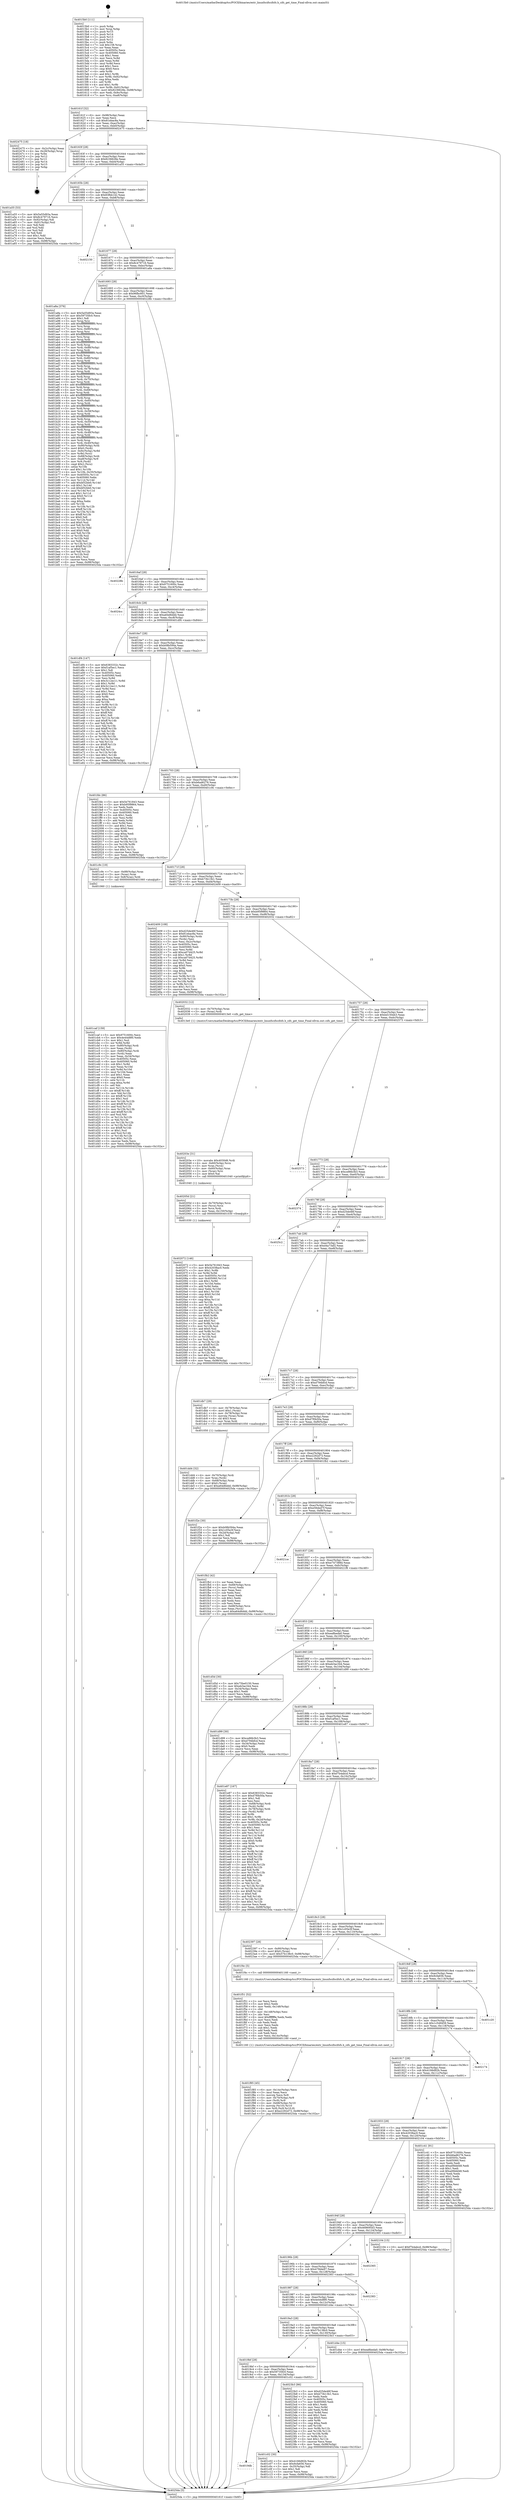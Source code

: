digraph "0x4015b0" {
  label = "0x4015b0 (/mnt/c/Users/mathe/Desktop/tcc/POCII/binaries/extr_linuxfscifscifsfs.h_cifs_get_time_Final-ollvm.out::main(0))"
  labelloc = "t"
  node[shape=record]

  Entry [label="",width=0.3,height=0.3,shape=circle,fillcolor=black,style=filled]
  "0x40161f" [label="{
     0x40161f [32]\l
     | [instrs]\l
     &nbsp;&nbsp;0x40161f \<+6\>: mov -0x98(%rbp),%eax\l
     &nbsp;&nbsp;0x401625 \<+2\>: mov %eax,%ecx\l
     &nbsp;&nbsp;0x401627 \<+6\>: sub $0x81ebac8a,%ecx\l
     &nbsp;&nbsp;0x40162d \<+6\>: mov %eax,-0xac(%rbp)\l
     &nbsp;&nbsp;0x401633 \<+6\>: mov %ecx,-0xb0(%rbp)\l
     &nbsp;&nbsp;0x401639 \<+6\>: je 0000000000402475 \<main+0xec5\>\l
  }"]
  "0x402475" [label="{
     0x402475 [18]\l
     | [instrs]\l
     &nbsp;&nbsp;0x402475 \<+3\>: mov -0x2c(%rbp),%eax\l
     &nbsp;&nbsp;0x402478 \<+4\>: lea -0x28(%rbp),%rsp\l
     &nbsp;&nbsp;0x40247c \<+1\>: pop %rbx\l
     &nbsp;&nbsp;0x40247d \<+2\>: pop %r12\l
     &nbsp;&nbsp;0x40247f \<+2\>: pop %r13\l
     &nbsp;&nbsp;0x402481 \<+2\>: pop %r14\l
     &nbsp;&nbsp;0x402483 \<+2\>: pop %r15\l
     &nbsp;&nbsp;0x402485 \<+1\>: pop %rbp\l
     &nbsp;&nbsp;0x402486 \<+1\>: ret\l
  }"]
  "0x40163f" [label="{
     0x40163f [28]\l
     | [instrs]\l
     &nbsp;&nbsp;0x40163f \<+5\>: jmp 0000000000401644 \<main+0x94\>\l
     &nbsp;&nbsp;0x401644 \<+6\>: mov -0xac(%rbp),%eax\l
     &nbsp;&nbsp;0x40164a \<+5\>: sub $0x8236628e,%eax\l
     &nbsp;&nbsp;0x40164f \<+6\>: mov %eax,-0xb4(%rbp)\l
     &nbsp;&nbsp;0x401655 \<+6\>: je 0000000000401a55 \<main+0x4a5\>\l
  }"]
  Exit [label="",width=0.3,height=0.3,shape=circle,fillcolor=black,style=filled,peripheries=2]
  "0x401a55" [label="{
     0x401a55 [53]\l
     | [instrs]\l
     &nbsp;&nbsp;0x401a55 \<+5\>: mov $0x5a55d93a,%eax\l
     &nbsp;&nbsp;0x401a5a \<+5\>: mov $0x8c479716,%ecx\l
     &nbsp;&nbsp;0x401a5f \<+6\>: mov -0x92(%rbp),%dl\l
     &nbsp;&nbsp;0x401a65 \<+7\>: mov -0x91(%rbp),%sil\l
     &nbsp;&nbsp;0x401a6c \<+3\>: mov %dl,%dil\l
     &nbsp;&nbsp;0x401a6f \<+3\>: and %sil,%dil\l
     &nbsp;&nbsp;0x401a72 \<+3\>: xor %sil,%dl\l
     &nbsp;&nbsp;0x401a75 \<+3\>: or %dl,%dil\l
     &nbsp;&nbsp;0x401a78 \<+4\>: test $0x1,%dil\l
     &nbsp;&nbsp;0x401a7c \<+3\>: cmovne %ecx,%eax\l
     &nbsp;&nbsp;0x401a7f \<+6\>: mov %eax,-0x98(%rbp)\l
     &nbsp;&nbsp;0x401a85 \<+5\>: jmp 00000000004025da \<main+0x102a\>\l
  }"]
  "0x40165b" [label="{
     0x40165b [28]\l
     | [instrs]\l
     &nbsp;&nbsp;0x40165b \<+5\>: jmp 0000000000401660 \<main+0xb0\>\l
     &nbsp;&nbsp;0x401660 \<+6\>: mov -0xac(%rbp),%eax\l
     &nbsp;&nbsp;0x401666 \<+5\>: sub $0x83fbb142,%eax\l
     &nbsp;&nbsp;0x40166b \<+6\>: mov %eax,-0xb8(%rbp)\l
     &nbsp;&nbsp;0x401671 \<+6\>: je 0000000000402150 \<main+0xba0\>\l
  }"]
  "0x4025da" [label="{
     0x4025da [5]\l
     | [instrs]\l
     &nbsp;&nbsp;0x4025da \<+5\>: jmp 000000000040161f \<main+0x6f\>\l
  }"]
  "0x4015b0" [label="{
     0x4015b0 [111]\l
     | [instrs]\l
     &nbsp;&nbsp;0x4015b0 \<+1\>: push %rbp\l
     &nbsp;&nbsp;0x4015b1 \<+3\>: mov %rsp,%rbp\l
     &nbsp;&nbsp;0x4015b4 \<+2\>: push %r15\l
     &nbsp;&nbsp;0x4015b6 \<+2\>: push %r14\l
     &nbsp;&nbsp;0x4015b8 \<+2\>: push %r13\l
     &nbsp;&nbsp;0x4015ba \<+2\>: push %r12\l
     &nbsp;&nbsp;0x4015bc \<+1\>: push %rbx\l
     &nbsp;&nbsp;0x4015bd \<+7\>: sub $0x158,%rsp\l
     &nbsp;&nbsp;0x4015c4 \<+2\>: xor %eax,%eax\l
     &nbsp;&nbsp;0x4015c6 \<+7\>: mov 0x40505c,%ecx\l
     &nbsp;&nbsp;0x4015cd \<+7\>: mov 0x405060,%edx\l
     &nbsp;&nbsp;0x4015d4 \<+3\>: sub $0x1,%eax\l
     &nbsp;&nbsp;0x4015d7 \<+3\>: mov %ecx,%r8d\l
     &nbsp;&nbsp;0x4015da \<+3\>: add %eax,%r8d\l
     &nbsp;&nbsp;0x4015dd \<+4\>: imul %r8d,%ecx\l
     &nbsp;&nbsp;0x4015e1 \<+3\>: and $0x1,%ecx\l
     &nbsp;&nbsp;0x4015e4 \<+3\>: cmp $0x0,%ecx\l
     &nbsp;&nbsp;0x4015e7 \<+4\>: sete %r9b\l
     &nbsp;&nbsp;0x4015eb \<+4\>: and $0x1,%r9b\l
     &nbsp;&nbsp;0x4015ef \<+7\>: mov %r9b,-0x92(%rbp)\l
     &nbsp;&nbsp;0x4015f6 \<+3\>: cmp $0xa,%edx\l
     &nbsp;&nbsp;0x4015f9 \<+4\>: setl %r9b\l
     &nbsp;&nbsp;0x4015fd \<+4\>: and $0x1,%r9b\l
     &nbsp;&nbsp;0x401601 \<+7\>: mov %r9b,-0x91(%rbp)\l
     &nbsp;&nbsp;0x401608 \<+10\>: movl $0x8236628e,-0x98(%rbp)\l
     &nbsp;&nbsp;0x401612 \<+6\>: mov %edi,-0x9c(%rbp)\l
     &nbsp;&nbsp;0x401618 \<+7\>: mov %rsi,-0xa8(%rbp)\l
  }"]
  "0x402072" [label="{
     0x402072 [146]\l
     | [instrs]\l
     &nbsp;&nbsp;0x402072 \<+5\>: mov $0x5e761843,%eax\l
     &nbsp;&nbsp;0x402077 \<+5\>: mov $0x42038ac0,%edx\l
     &nbsp;&nbsp;0x40207c \<+3\>: mov $0x1,%r8b\l
     &nbsp;&nbsp;0x40207f \<+3\>: xor %r9d,%r9d\l
     &nbsp;&nbsp;0x402082 \<+8\>: mov 0x40505c,%r10d\l
     &nbsp;&nbsp;0x40208a \<+8\>: mov 0x405060,%r11d\l
     &nbsp;&nbsp;0x402092 \<+4\>: sub $0x1,%r9d\l
     &nbsp;&nbsp;0x402096 \<+3\>: mov %r10d,%ebx\l
     &nbsp;&nbsp;0x402099 \<+3\>: add %r9d,%ebx\l
     &nbsp;&nbsp;0x40209c \<+4\>: imul %ebx,%r10d\l
     &nbsp;&nbsp;0x4020a0 \<+4\>: and $0x1,%r10d\l
     &nbsp;&nbsp;0x4020a4 \<+4\>: cmp $0x0,%r10d\l
     &nbsp;&nbsp;0x4020a8 \<+4\>: sete %r14b\l
     &nbsp;&nbsp;0x4020ac \<+4\>: cmp $0xa,%r11d\l
     &nbsp;&nbsp;0x4020b0 \<+4\>: setl %r15b\l
     &nbsp;&nbsp;0x4020b4 \<+3\>: mov %r14b,%r12b\l
     &nbsp;&nbsp;0x4020b7 \<+4\>: xor $0xff,%r12b\l
     &nbsp;&nbsp;0x4020bb \<+3\>: mov %r15b,%r13b\l
     &nbsp;&nbsp;0x4020be \<+4\>: xor $0xff,%r13b\l
     &nbsp;&nbsp;0x4020c2 \<+4\>: xor $0x0,%r8b\l
     &nbsp;&nbsp;0x4020c6 \<+3\>: mov %r12b,%cl\l
     &nbsp;&nbsp;0x4020c9 \<+3\>: and $0x0,%cl\l
     &nbsp;&nbsp;0x4020cc \<+3\>: and %r8b,%r14b\l
     &nbsp;&nbsp;0x4020cf \<+3\>: mov %r13b,%sil\l
     &nbsp;&nbsp;0x4020d2 \<+4\>: and $0x0,%sil\l
     &nbsp;&nbsp;0x4020d6 \<+3\>: and %r8b,%r15b\l
     &nbsp;&nbsp;0x4020d9 \<+3\>: or %r14b,%cl\l
     &nbsp;&nbsp;0x4020dc \<+3\>: or %r15b,%sil\l
     &nbsp;&nbsp;0x4020df \<+3\>: xor %sil,%cl\l
     &nbsp;&nbsp;0x4020e2 \<+3\>: or %r13b,%r12b\l
     &nbsp;&nbsp;0x4020e5 \<+4\>: xor $0xff,%r12b\l
     &nbsp;&nbsp;0x4020e9 \<+4\>: or $0x0,%r8b\l
     &nbsp;&nbsp;0x4020ed \<+3\>: and %r8b,%r12b\l
     &nbsp;&nbsp;0x4020f0 \<+3\>: or %r12b,%cl\l
     &nbsp;&nbsp;0x4020f3 \<+3\>: test $0x1,%cl\l
     &nbsp;&nbsp;0x4020f6 \<+3\>: cmovne %edx,%eax\l
     &nbsp;&nbsp;0x4020f9 \<+6\>: mov %eax,-0x98(%rbp)\l
     &nbsp;&nbsp;0x4020ff \<+5\>: jmp 00000000004025da \<main+0x102a\>\l
  }"]
  "0x402150" [label="{
     0x402150\l
  }", style=dashed]
  "0x401677" [label="{
     0x401677 [28]\l
     | [instrs]\l
     &nbsp;&nbsp;0x401677 \<+5\>: jmp 000000000040167c \<main+0xcc\>\l
     &nbsp;&nbsp;0x40167c \<+6\>: mov -0xac(%rbp),%eax\l
     &nbsp;&nbsp;0x401682 \<+5\>: sub $0x8c479716,%eax\l
     &nbsp;&nbsp;0x401687 \<+6\>: mov %eax,-0xbc(%rbp)\l
     &nbsp;&nbsp;0x40168d \<+6\>: je 0000000000401a8a \<main+0x4da\>\l
  }"]
  "0x40205d" [label="{
     0x40205d [21]\l
     | [instrs]\l
     &nbsp;&nbsp;0x40205d \<+4\>: mov -0x70(%rbp),%rcx\l
     &nbsp;&nbsp;0x402061 \<+3\>: mov (%rcx),%rcx\l
     &nbsp;&nbsp;0x402064 \<+3\>: mov %rcx,%rdi\l
     &nbsp;&nbsp;0x402067 \<+6\>: mov %eax,-0x150(%rbp)\l
     &nbsp;&nbsp;0x40206d \<+5\>: call 0000000000401030 \<free@plt\>\l
     | [calls]\l
     &nbsp;&nbsp;0x401030 \{1\} (unknown)\l
  }"]
  "0x401a8a" [label="{
     0x401a8a [376]\l
     | [instrs]\l
     &nbsp;&nbsp;0x401a8a \<+5\>: mov $0x5a55d93a,%eax\l
     &nbsp;&nbsp;0x401a8f \<+5\>: mov $0x59735fc0,%ecx\l
     &nbsp;&nbsp;0x401a94 \<+2\>: mov $0x1,%dl\l
     &nbsp;&nbsp;0x401a96 \<+3\>: mov %rsp,%rsi\l
     &nbsp;&nbsp;0x401a99 \<+4\>: add $0xfffffffffffffff0,%rsi\l
     &nbsp;&nbsp;0x401a9d \<+3\>: mov %rsi,%rsp\l
     &nbsp;&nbsp;0x401aa0 \<+7\>: mov %rsi,-0x90(%rbp)\l
     &nbsp;&nbsp;0x401aa7 \<+3\>: mov %rsp,%rsi\l
     &nbsp;&nbsp;0x401aaa \<+4\>: add $0xfffffffffffffff0,%rsi\l
     &nbsp;&nbsp;0x401aae \<+3\>: mov %rsi,%rsp\l
     &nbsp;&nbsp;0x401ab1 \<+3\>: mov %rsp,%rdi\l
     &nbsp;&nbsp;0x401ab4 \<+4\>: add $0xfffffffffffffff0,%rdi\l
     &nbsp;&nbsp;0x401ab8 \<+3\>: mov %rdi,%rsp\l
     &nbsp;&nbsp;0x401abb \<+7\>: mov %rdi,-0x88(%rbp)\l
     &nbsp;&nbsp;0x401ac2 \<+3\>: mov %rsp,%rdi\l
     &nbsp;&nbsp;0x401ac5 \<+4\>: add $0xfffffffffffffff0,%rdi\l
     &nbsp;&nbsp;0x401ac9 \<+3\>: mov %rdi,%rsp\l
     &nbsp;&nbsp;0x401acc \<+4\>: mov %rdi,-0x80(%rbp)\l
     &nbsp;&nbsp;0x401ad0 \<+3\>: mov %rsp,%rdi\l
     &nbsp;&nbsp;0x401ad3 \<+4\>: add $0xfffffffffffffff0,%rdi\l
     &nbsp;&nbsp;0x401ad7 \<+3\>: mov %rdi,%rsp\l
     &nbsp;&nbsp;0x401ada \<+4\>: mov %rdi,-0x78(%rbp)\l
     &nbsp;&nbsp;0x401ade \<+3\>: mov %rsp,%rdi\l
     &nbsp;&nbsp;0x401ae1 \<+4\>: add $0xfffffffffffffff0,%rdi\l
     &nbsp;&nbsp;0x401ae5 \<+3\>: mov %rdi,%rsp\l
     &nbsp;&nbsp;0x401ae8 \<+4\>: mov %rdi,-0x70(%rbp)\l
     &nbsp;&nbsp;0x401aec \<+3\>: mov %rsp,%rdi\l
     &nbsp;&nbsp;0x401aef \<+4\>: add $0xfffffffffffffff0,%rdi\l
     &nbsp;&nbsp;0x401af3 \<+3\>: mov %rdi,%rsp\l
     &nbsp;&nbsp;0x401af6 \<+4\>: mov %rdi,-0x68(%rbp)\l
     &nbsp;&nbsp;0x401afa \<+3\>: mov %rsp,%rdi\l
     &nbsp;&nbsp;0x401afd \<+4\>: add $0xfffffffffffffff0,%rdi\l
     &nbsp;&nbsp;0x401b01 \<+3\>: mov %rdi,%rsp\l
     &nbsp;&nbsp;0x401b04 \<+4\>: mov %rdi,-0x60(%rbp)\l
     &nbsp;&nbsp;0x401b08 \<+3\>: mov %rsp,%rdi\l
     &nbsp;&nbsp;0x401b0b \<+4\>: add $0xfffffffffffffff0,%rdi\l
     &nbsp;&nbsp;0x401b0f \<+3\>: mov %rdi,%rsp\l
     &nbsp;&nbsp;0x401b12 \<+4\>: mov %rdi,-0x58(%rbp)\l
     &nbsp;&nbsp;0x401b16 \<+3\>: mov %rsp,%rdi\l
     &nbsp;&nbsp;0x401b19 \<+4\>: add $0xfffffffffffffff0,%rdi\l
     &nbsp;&nbsp;0x401b1d \<+3\>: mov %rdi,%rsp\l
     &nbsp;&nbsp;0x401b20 \<+4\>: mov %rdi,-0x50(%rbp)\l
     &nbsp;&nbsp;0x401b24 \<+3\>: mov %rsp,%rdi\l
     &nbsp;&nbsp;0x401b27 \<+4\>: add $0xfffffffffffffff0,%rdi\l
     &nbsp;&nbsp;0x401b2b \<+3\>: mov %rdi,%rsp\l
     &nbsp;&nbsp;0x401b2e \<+4\>: mov %rdi,-0x48(%rbp)\l
     &nbsp;&nbsp;0x401b32 \<+3\>: mov %rsp,%rdi\l
     &nbsp;&nbsp;0x401b35 \<+4\>: add $0xfffffffffffffff0,%rdi\l
     &nbsp;&nbsp;0x401b39 \<+3\>: mov %rdi,%rsp\l
     &nbsp;&nbsp;0x401b3c \<+4\>: mov %rdi,-0x40(%rbp)\l
     &nbsp;&nbsp;0x401b40 \<+7\>: mov -0x90(%rbp),%rdi\l
     &nbsp;&nbsp;0x401b47 \<+6\>: movl $0x0,(%rdi)\l
     &nbsp;&nbsp;0x401b4d \<+7\>: mov -0x9c(%rbp),%r8d\l
     &nbsp;&nbsp;0x401b54 \<+3\>: mov %r8d,(%rsi)\l
     &nbsp;&nbsp;0x401b57 \<+7\>: mov -0x88(%rbp),%rdi\l
     &nbsp;&nbsp;0x401b5e \<+7\>: mov -0xa8(%rbp),%r9\l
     &nbsp;&nbsp;0x401b65 \<+3\>: mov %r9,(%rdi)\l
     &nbsp;&nbsp;0x401b68 \<+3\>: cmpl $0x2,(%rsi)\l
     &nbsp;&nbsp;0x401b6b \<+4\>: setne %r10b\l
     &nbsp;&nbsp;0x401b6f \<+4\>: and $0x1,%r10b\l
     &nbsp;&nbsp;0x401b73 \<+4\>: mov %r10b,-0x35(%rbp)\l
     &nbsp;&nbsp;0x401b77 \<+8\>: mov 0x40505c,%r11d\l
     &nbsp;&nbsp;0x401b7f \<+7\>: mov 0x405060,%ebx\l
     &nbsp;&nbsp;0x401b86 \<+3\>: mov %r11d,%r14d\l
     &nbsp;&nbsp;0x401b89 \<+7\>: add $0xbf32bb0,%r14d\l
     &nbsp;&nbsp;0x401b90 \<+4\>: sub $0x1,%r14d\l
     &nbsp;&nbsp;0x401b94 \<+7\>: sub $0xbf32bb0,%r14d\l
     &nbsp;&nbsp;0x401b9b \<+4\>: imul %r14d,%r11d\l
     &nbsp;&nbsp;0x401b9f \<+4\>: and $0x1,%r11d\l
     &nbsp;&nbsp;0x401ba3 \<+4\>: cmp $0x0,%r11d\l
     &nbsp;&nbsp;0x401ba7 \<+4\>: sete %r10b\l
     &nbsp;&nbsp;0x401bab \<+3\>: cmp $0xa,%ebx\l
     &nbsp;&nbsp;0x401bae \<+4\>: setl %r15b\l
     &nbsp;&nbsp;0x401bb2 \<+3\>: mov %r10b,%r12b\l
     &nbsp;&nbsp;0x401bb5 \<+4\>: xor $0xff,%r12b\l
     &nbsp;&nbsp;0x401bb9 \<+3\>: mov %r15b,%r13b\l
     &nbsp;&nbsp;0x401bbc \<+4\>: xor $0xff,%r13b\l
     &nbsp;&nbsp;0x401bc0 \<+3\>: xor $0x0,%dl\l
     &nbsp;&nbsp;0x401bc3 \<+3\>: mov %r12b,%sil\l
     &nbsp;&nbsp;0x401bc6 \<+4\>: and $0x0,%sil\l
     &nbsp;&nbsp;0x401bca \<+3\>: and %dl,%r10b\l
     &nbsp;&nbsp;0x401bcd \<+3\>: mov %r13b,%dil\l
     &nbsp;&nbsp;0x401bd0 \<+4\>: and $0x0,%dil\l
     &nbsp;&nbsp;0x401bd4 \<+3\>: and %dl,%r15b\l
     &nbsp;&nbsp;0x401bd7 \<+3\>: or %r10b,%sil\l
     &nbsp;&nbsp;0x401bda \<+3\>: or %r15b,%dil\l
     &nbsp;&nbsp;0x401bdd \<+3\>: xor %dil,%sil\l
     &nbsp;&nbsp;0x401be0 \<+3\>: or %r13b,%r12b\l
     &nbsp;&nbsp;0x401be3 \<+4\>: xor $0xff,%r12b\l
     &nbsp;&nbsp;0x401be7 \<+3\>: or $0x0,%dl\l
     &nbsp;&nbsp;0x401bea \<+3\>: and %dl,%r12b\l
     &nbsp;&nbsp;0x401bed \<+3\>: or %r12b,%sil\l
     &nbsp;&nbsp;0x401bf0 \<+4\>: test $0x1,%sil\l
     &nbsp;&nbsp;0x401bf4 \<+3\>: cmovne %ecx,%eax\l
     &nbsp;&nbsp;0x401bf7 \<+6\>: mov %eax,-0x98(%rbp)\l
     &nbsp;&nbsp;0x401bfd \<+5\>: jmp 00000000004025da \<main+0x102a\>\l
  }"]
  "0x401693" [label="{
     0x401693 [28]\l
     | [instrs]\l
     &nbsp;&nbsp;0x401693 \<+5\>: jmp 0000000000401698 \<main+0xe8\>\l
     &nbsp;&nbsp;0x401698 \<+6\>: mov -0xac(%rbp),%eax\l
     &nbsp;&nbsp;0x40169e \<+5\>: sub $0x96fbc601,%eax\l
     &nbsp;&nbsp;0x4016a3 \<+6\>: mov %eax,-0xc0(%rbp)\l
     &nbsp;&nbsp;0x4016a9 \<+6\>: je 000000000040228b \<main+0xcdb\>\l
  }"]
  "0x40203e" [label="{
     0x40203e [31]\l
     | [instrs]\l
     &nbsp;&nbsp;0x40203e \<+10\>: movabs $0x4030d6,%rdi\l
     &nbsp;&nbsp;0x402048 \<+4\>: mov -0x60(%rbp),%rcx\l
     &nbsp;&nbsp;0x40204c \<+3\>: mov %rax,(%rcx)\l
     &nbsp;&nbsp;0x40204f \<+4\>: mov -0x60(%rbp),%rax\l
     &nbsp;&nbsp;0x402053 \<+3\>: mov (%rax),%rsi\l
     &nbsp;&nbsp;0x402056 \<+2\>: mov $0x0,%al\l
     &nbsp;&nbsp;0x402058 \<+5\>: call 0000000000401040 \<printf@plt\>\l
     | [calls]\l
     &nbsp;&nbsp;0x401040 \{1\} (unknown)\l
  }"]
  "0x401f85" [label="{
     0x401f85 [45]\l
     | [instrs]\l
     &nbsp;&nbsp;0x401f85 \<+6\>: mov -0x14c(%rbp),%ecx\l
     &nbsp;&nbsp;0x401f8b \<+3\>: imul %eax,%ecx\l
     &nbsp;&nbsp;0x401f8e \<+3\>: movslq %ecx,%r8\l
     &nbsp;&nbsp;0x401f91 \<+4\>: mov -0x70(%rbp),%r9\l
     &nbsp;&nbsp;0x401f95 \<+3\>: mov (%r9),%r9\l
     &nbsp;&nbsp;0x401f98 \<+4\>: mov -0x68(%rbp),%r10\l
     &nbsp;&nbsp;0x401f9c \<+3\>: movslq (%r10),%r10\l
     &nbsp;&nbsp;0x401f9f \<+4\>: mov %r8,(%r9,%r10,8)\l
     &nbsp;&nbsp;0x401fa3 \<+10\>: movl $0xe2292d73,-0x98(%rbp)\l
     &nbsp;&nbsp;0x401fad \<+5\>: jmp 00000000004025da \<main+0x102a\>\l
  }"]
  "0x40228b" [label="{
     0x40228b\l
  }", style=dashed]
  "0x4016af" [label="{
     0x4016af [28]\l
     | [instrs]\l
     &nbsp;&nbsp;0x4016af \<+5\>: jmp 00000000004016b4 \<main+0x104\>\l
     &nbsp;&nbsp;0x4016b4 \<+6\>: mov -0xac(%rbp),%eax\l
     &nbsp;&nbsp;0x4016ba \<+5\>: sub $0x9751600c,%eax\l
     &nbsp;&nbsp;0x4016bf \<+6\>: mov %eax,-0xc4(%rbp)\l
     &nbsp;&nbsp;0x4016c5 \<+6\>: je 00000000004024cc \<main+0xf1c\>\l
  }"]
  "0x401f51" [label="{
     0x401f51 [52]\l
     | [instrs]\l
     &nbsp;&nbsp;0x401f51 \<+2\>: xor %ecx,%ecx\l
     &nbsp;&nbsp;0x401f53 \<+5\>: mov $0x2,%edx\l
     &nbsp;&nbsp;0x401f58 \<+6\>: mov %edx,-0x148(%rbp)\l
     &nbsp;&nbsp;0x401f5e \<+1\>: cltd\l
     &nbsp;&nbsp;0x401f5f \<+6\>: mov -0x148(%rbp),%esi\l
     &nbsp;&nbsp;0x401f65 \<+2\>: idiv %esi\l
     &nbsp;&nbsp;0x401f67 \<+6\>: imul $0xfffffffe,%edx,%edx\l
     &nbsp;&nbsp;0x401f6d \<+2\>: mov %ecx,%edi\l
     &nbsp;&nbsp;0x401f6f \<+2\>: sub %edx,%edi\l
     &nbsp;&nbsp;0x401f71 \<+2\>: mov %ecx,%edx\l
     &nbsp;&nbsp;0x401f73 \<+3\>: sub $0x1,%edx\l
     &nbsp;&nbsp;0x401f76 \<+2\>: add %edx,%edi\l
     &nbsp;&nbsp;0x401f78 \<+2\>: sub %edi,%ecx\l
     &nbsp;&nbsp;0x401f7a \<+6\>: mov %ecx,-0x14c(%rbp)\l
     &nbsp;&nbsp;0x401f80 \<+5\>: call 0000000000401160 \<next_i\>\l
     | [calls]\l
     &nbsp;&nbsp;0x401160 \{1\} (/mnt/c/Users/mathe/Desktop/tcc/POCII/binaries/extr_linuxfscifscifsfs.h_cifs_get_time_Final-ollvm.out::next_i)\l
  }"]
  "0x4024cc" [label="{
     0x4024cc\l
  }", style=dashed]
  "0x4016cb" [label="{
     0x4016cb [28]\l
     | [instrs]\l
     &nbsp;&nbsp;0x4016cb \<+5\>: jmp 00000000004016d0 \<main+0x120\>\l
     &nbsp;&nbsp;0x4016d0 \<+6\>: mov -0xac(%rbp),%eax\l
     &nbsp;&nbsp;0x4016d6 \<+5\>: sub $0xa64d6ddd,%eax\l
     &nbsp;&nbsp;0x4016db \<+6\>: mov %eax,-0xc8(%rbp)\l
     &nbsp;&nbsp;0x4016e1 \<+6\>: je 0000000000401df4 \<main+0x844\>\l
  }"]
  "0x401dd4" [label="{
     0x401dd4 [32]\l
     | [instrs]\l
     &nbsp;&nbsp;0x401dd4 \<+4\>: mov -0x70(%rbp),%rdi\l
     &nbsp;&nbsp;0x401dd8 \<+3\>: mov %rax,(%rdi)\l
     &nbsp;&nbsp;0x401ddb \<+4\>: mov -0x68(%rbp),%rax\l
     &nbsp;&nbsp;0x401ddf \<+6\>: movl $0x0,(%rax)\l
     &nbsp;&nbsp;0x401de5 \<+10\>: movl $0xa64d6ddd,-0x98(%rbp)\l
     &nbsp;&nbsp;0x401def \<+5\>: jmp 00000000004025da \<main+0x102a\>\l
  }"]
  "0x401df4" [label="{
     0x401df4 [147]\l
     | [instrs]\l
     &nbsp;&nbsp;0x401df4 \<+5\>: mov $0x6383332c,%eax\l
     &nbsp;&nbsp;0x401df9 \<+5\>: mov $0xf1af5ec1,%ecx\l
     &nbsp;&nbsp;0x401dfe \<+2\>: mov $0x1,%dl\l
     &nbsp;&nbsp;0x401e00 \<+7\>: mov 0x40505c,%esi\l
     &nbsp;&nbsp;0x401e07 \<+7\>: mov 0x405060,%edi\l
     &nbsp;&nbsp;0x401e0e \<+3\>: mov %esi,%r8d\l
     &nbsp;&nbsp;0x401e11 \<+7\>: sub $0x3c12ec11,%r8d\l
     &nbsp;&nbsp;0x401e18 \<+4\>: sub $0x1,%r8d\l
     &nbsp;&nbsp;0x401e1c \<+7\>: add $0x3c12ec11,%r8d\l
     &nbsp;&nbsp;0x401e23 \<+4\>: imul %r8d,%esi\l
     &nbsp;&nbsp;0x401e27 \<+3\>: and $0x1,%esi\l
     &nbsp;&nbsp;0x401e2a \<+3\>: cmp $0x0,%esi\l
     &nbsp;&nbsp;0x401e2d \<+4\>: sete %r9b\l
     &nbsp;&nbsp;0x401e31 \<+3\>: cmp $0xa,%edi\l
     &nbsp;&nbsp;0x401e34 \<+4\>: setl %r10b\l
     &nbsp;&nbsp;0x401e38 \<+3\>: mov %r9b,%r11b\l
     &nbsp;&nbsp;0x401e3b \<+4\>: xor $0xff,%r11b\l
     &nbsp;&nbsp;0x401e3f \<+3\>: mov %r10b,%bl\l
     &nbsp;&nbsp;0x401e42 \<+3\>: xor $0xff,%bl\l
     &nbsp;&nbsp;0x401e45 \<+3\>: xor $0x1,%dl\l
     &nbsp;&nbsp;0x401e48 \<+3\>: mov %r11b,%r14b\l
     &nbsp;&nbsp;0x401e4b \<+4\>: and $0xff,%r14b\l
     &nbsp;&nbsp;0x401e4f \<+3\>: and %dl,%r9b\l
     &nbsp;&nbsp;0x401e52 \<+3\>: mov %bl,%r15b\l
     &nbsp;&nbsp;0x401e55 \<+4\>: and $0xff,%r15b\l
     &nbsp;&nbsp;0x401e59 \<+3\>: and %dl,%r10b\l
     &nbsp;&nbsp;0x401e5c \<+3\>: or %r9b,%r14b\l
     &nbsp;&nbsp;0x401e5f \<+3\>: or %r10b,%r15b\l
     &nbsp;&nbsp;0x401e62 \<+3\>: xor %r15b,%r14b\l
     &nbsp;&nbsp;0x401e65 \<+3\>: or %bl,%r11b\l
     &nbsp;&nbsp;0x401e68 \<+4\>: xor $0xff,%r11b\l
     &nbsp;&nbsp;0x401e6c \<+3\>: or $0x1,%dl\l
     &nbsp;&nbsp;0x401e6f \<+3\>: and %dl,%r11b\l
     &nbsp;&nbsp;0x401e72 \<+3\>: or %r11b,%r14b\l
     &nbsp;&nbsp;0x401e75 \<+4\>: test $0x1,%r14b\l
     &nbsp;&nbsp;0x401e79 \<+3\>: cmovne %ecx,%eax\l
     &nbsp;&nbsp;0x401e7c \<+6\>: mov %eax,-0x98(%rbp)\l
     &nbsp;&nbsp;0x401e82 \<+5\>: jmp 00000000004025da \<main+0x102a\>\l
  }"]
  "0x4016e7" [label="{
     0x4016e7 [28]\l
     | [instrs]\l
     &nbsp;&nbsp;0x4016e7 \<+5\>: jmp 00000000004016ec \<main+0x13c\>\l
     &nbsp;&nbsp;0x4016ec \<+6\>: mov -0xac(%rbp),%eax\l
     &nbsp;&nbsp;0x4016f2 \<+5\>: sub $0xb08b594a,%eax\l
     &nbsp;&nbsp;0x4016f7 \<+6\>: mov %eax,-0xcc(%rbp)\l
     &nbsp;&nbsp;0x4016fd \<+6\>: je 0000000000401fdc \<main+0xa2c\>\l
  }"]
  "0x401caf" [label="{
     0x401caf [159]\l
     | [instrs]\l
     &nbsp;&nbsp;0x401caf \<+5\>: mov $0x9751600c,%ecx\l
     &nbsp;&nbsp;0x401cb4 \<+5\>: mov $0x4e44d8f0,%edx\l
     &nbsp;&nbsp;0x401cb9 \<+3\>: mov $0x1,%sil\l
     &nbsp;&nbsp;0x401cbc \<+3\>: xor %r8d,%r8d\l
     &nbsp;&nbsp;0x401cbf \<+4\>: mov -0x80(%rbp),%rdi\l
     &nbsp;&nbsp;0x401cc3 \<+2\>: mov %eax,(%rdi)\l
     &nbsp;&nbsp;0x401cc5 \<+4\>: mov -0x80(%rbp),%rdi\l
     &nbsp;&nbsp;0x401cc9 \<+2\>: mov (%rdi),%eax\l
     &nbsp;&nbsp;0x401ccb \<+3\>: mov %eax,-0x34(%rbp)\l
     &nbsp;&nbsp;0x401cce \<+7\>: mov 0x40505c,%eax\l
     &nbsp;&nbsp;0x401cd5 \<+8\>: mov 0x405060,%r9d\l
     &nbsp;&nbsp;0x401cdd \<+4\>: sub $0x1,%r8d\l
     &nbsp;&nbsp;0x401ce1 \<+3\>: mov %eax,%r10d\l
     &nbsp;&nbsp;0x401ce4 \<+3\>: add %r8d,%r10d\l
     &nbsp;&nbsp;0x401ce7 \<+4\>: imul %r10d,%eax\l
     &nbsp;&nbsp;0x401ceb \<+3\>: and $0x1,%eax\l
     &nbsp;&nbsp;0x401cee \<+3\>: cmp $0x0,%eax\l
     &nbsp;&nbsp;0x401cf1 \<+4\>: sete %r11b\l
     &nbsp;&nbsp;0x401cf5 \<+4\>: cmp $0xa,%r9d\l
     &nbsp;&nbsp;0x401cf9 \<+3\>: setl %bl\l
     &nbsp;&nbsp;0x401cfc \<+3\>: mov %r11b,%r14b\l
     &nbsp;&nbsp;0x401cff \<+4\>: xor $0xff,%r14b\l
     &nbsp;&nbsp;0x401d03 \<+3\>: mov %bl,%r15b\l
     &nbsp;&nbsp;0x401d06 \<+4\>: xor $0xff,%r15b\l
     &nbsp;&nbsp;0x401d0a \<+4\>: xor $0x1,%sil\l
     &nbsp;&nbsp;0x401d0e \<+3\>: mov %r14b,%r12b\l
     &nbsp;&nbsp;0x401d11 \<+4\>: and $0xff,%r12b\l
     &nbsp;&nbsp;0x401d15 \<+3\>: and %sil,%r11b\l
     &nbsp;&nbsp;0x401d18 \<+3\>: mov %r15b,%r13b\l
     &nbsp;&nbsp;0x401d1b \<+4\>: and $0xff,%r13b\l
     &nbsp;&nbsp;0x401d1f \<+3\>: and %sil,%bl\l
     &nbsp;&nbsp;0x401d22 \<+3\>: or %r11b,%r12b\l
     &nbsp;&nbsp;0x401d25 \<+3\>: or %bl,%r13b\l
     &nbsp;&nbsp;0x401d28 \<+3\>: xor %r13b,%r12b\l
     &nbsp;&nbsp;0x401d2b \<+3\>: or %r15b,%r14b\l
     &nbsp;&nbsp;0x401d2e \<+4\>: xor $0xff,%r14b\l
     &nbsp;&nbsp;0x401d32 \<+4\>: or $0x1,%sil\l
     &nbsp;&nbsp;0x401d36 \<+3\>: and %sil,%r14b\l
     &nbsp;&nbsp;0x401d39 \<+3\>: or %r14b,%r12b\l
     &nbsp;&nbsp;0x401d3c \<+4\>: test $0x1,%r12b\l
     &nbsp;&nbsp;0x401d40 \<+3\>: cmovne %edx,%ecx\l
     &nbsp;&nbsp;0x401d43 \<+6\>: mov %ecx,-0x98(%rbp)\l
     &nbsp;&nbsp;0x401d49 \<+5\>: jmp 00000000004025da \<main+0x102a\>\l
  }"]
  "0x401fdc" [label="{
     0x401fdc [86]\l
     | [instrs]\l
     &nbsp;&nbsp;0x401fdc \<+5\>: mov $0x5e761843,%eax\l
     &nbsp;&nbsp;0x401fe1 \<+5\>: mov $0xb95f9864,%ecx\l
     &nbsp;&nbsp;0x401fe6 \<+2\>: xor %edx,%edx\l
     &nbsp;&nbsp;0x401fe8 \<+7\>: mov 0x40505c,%esi\l
     &nbsp;&nbsp;0x401fef \<+7\>: mov 0x405060,%edi\l
     &nbsp;&nbsp;0x401ff6 \<+3\>: sub $0x1,%edx\l
     &nbsp;&nbsp;0x401ff9 \<+3\>: mov %esi,%r8d\l
     &nbsp;&nbsp;0x401ffc \<+3\>: add %edx,%r8d\l
     &nbsp;&nbsp;0x401fff \<+4\>: imul %r8d,%esi\l
     &nbsp;&nbsp;0x402003 \<+3\>: and $0x1,%esi\l
     &nbsp;&nbsp;0x402006 \<+3\>: cmp $0x0,%esi\l
     &nbsp;&nbsp;0x402009 \<+4\>: sete %r9b\l
     &nbsp;&nbsp;0x40200d \<+3\>: cmp $0xa,%edi\l
     &nbsp;&nbsp;0x402010 \<+4\>: setl %r10b\l
     &nbsp;&nbsp;0x402014 \<+3\>: mov %r9b,%r11b\l
     &nbsp;&nbsp;0x402017 \<+3\>: and %r10b,%r11b\l
     &nbsp;&nbsp;0x40201a \<+3\>: xor %r10b,%r9b\l
     &nbsp;&nbsp;0x40201d \<+3\>: or %r9b,%r11b\l
     &nbsp;&nbsp;0x402020 \<+4\>: test $0x1,%r11b\l
     &nbsp;&nbsp;0x402024 \<+3\>: cmovne %ecx,%eax\l
     &nbsp;&nbsp;0x402027 \<+6\>: mov %eax,-0x98(%rbp)\l
     &nbsp;&nbsp;0x40202d \<+5\>: jmp 00000000004025da \<main+0x102a\>\l
  }"]
  "0x401703" [label="{
     0x401703 [28]\l
     | [instrs]\l
     &nbsp;&nbsp;0x401703 \<+5\>: jmp 0000000000401708 \<main+0x158\>\l
     &nbsp;&nbsp;0x401708 \<+6\>: mov -0xac(%rbp),%eax\l
     &nbsp;&nbsp;0x40170e \<+5\>: sub $0xb6ad6276,%eax\l
     &nbsp;&nbsp;0x401713 \<+6\>: mov %eax,-0xd0(%rbp)\l
     &nbsp;&nbsp;0x401719 \<+6\>: je 0000000000401c9c \<main+0x6ec\>\l
  }"]
  "0x4019db" [label="{
     0x4019db\l
  }", style=dashed]
  "0x401c9c" [label="{
     0x401c9c [19]\l
     | [instrs]\l
     &nbsp;&nbsp;0x401c9c \<+7\>: mov -0x88(%rbp),%rax\l
     &nbsp;&nbsp;0x401ca3 \<+3\>: mov (%rax),%rax\l
     &nbsp;&nbsp;0x401ca6 \<+4\>: mov 0x8(%rax),%rdi\l
     &nbsp;&nbsp;0x401caa \<+5\>: call 0000000000401060 \<atoi@plt\>\l
     | [calls]\l
     &nbsp;&nbsp;0x401060 \{1\} (unknown)\l
  }"]
  "0x40171f" [label="{
     0x40171f [28]\l
     | [instrs]\l
     &nbsp;&nbsp;0x40171f \<+5\>: jmp 0000000000401724 \<main+0x174\>\l
     &nbsp;&nbsp;0x401724 \<+6\>: mov -0xac(%rbp),%eax\l
     &nbsp;&nbsp;0x40172a \<+5\>: sub $0xb73b13b1,%eax\l
     &nbsp;&nbsp;0x40172f \<+6\>: mov %eax,-0xd4(%rbp)\l
     &nbsp;&nbsp;0x401735 \<+6\>: je 0000000000402409 \<main+0xe59\>\l
  }"]
  "0x401c02" [label="{
     0x401c02 [30]\l
     | [instrs]\l
     &nbsp;&nbsp;0x401c02 \<+5\>: mov $0x4166d92b,%eax\l
     &nbsp;&nbsp;0x401c07 \<+5\>: mov $0x9cfa656,%ecx\l
     &nbsp;&nbsp;0x401c0c \<+3\>: mov -0x35(%rbp),%dl\l
     &nbsp;&nbsp;0x401c0f \<+3\>: test $0x1,%dl\l
     &nbsp;&nbsp;0x401c12 \<+3\>: cmovne %ecx,%eax\l
     &nbsp;&nbsp;0x401c15 \<+6\>: mov %eax,-0x98(%rbp)\l
     &nbsp;&nbsp;0x401c1b \<+5\>: jmp 00000000004025da \<main+0x102a\>\l
  }"]
  "0x402409" [label="{
     0x402409 [108]\l
     | [instrs]\l
     &nbsp;&nbsp;0x402409 \<+5\>: mov $0xd25de46f,%eax\l
     &nbsp;&nbsp;0x40240e \<+5\>: mov $0x81ebac8a,%ecx\l
     &nbsp;&nbsp;0x402413 \<+7\>: mov -0x90(%rbp),%rdx\l
     &nbsp;&nbsp;0x40241a \<+2\>: mov (%rdx),%esi\l
     &nbsp;&nbsp;0x40241c \<+3\>: mov %esi,-0x2c(%rbp)\l
     &nbsp;&nbsp;0x40241f \<+7\>: mov 0x40505c,%esi\l
     &nbsp;&nbsp;0x402426 \<+7\>: mov 0x405060,%edi\l
     &nbsp;&nbsp;0x40242d \<+3\>: mov %esi,%r8d\l
     &nbsp;&nbsp;0x402430 \<+7\>: add $0xca07d425,%r8d\l
     &nbsp;&nbsp;0x402437 \<+4\>: sub $0x1,%r8d\l
     &nbsp;&nbsp;0x40243b \<+7\>: sub $0xca07d425,%r8d\l
     &nbsp;&nbsp;0x402442 \<+4\>: imul %r8d,%esi\l
     &nbsp;&nbsp;0x402446 \<+3\>: and $0x1,%esi\l
     &nbsp;&nbsp;0x402449 \<+3\>: cmp $0x0,%esi\l
     &nbsp;&nbsp;0x40244c \<+4\>: sete %r9b\l
     &nbsp;&nbsp;0x402450 \<+3\>: cmp $0xa,%edi\l
     &nbsp;&nbsp;0x402453 \<+4\>: setl %r10b\l
     &nbsp;&nbsp;0x402457 \<+3\>: mov %r9b,%r11b\l
     &nbsp;&nbsp;0x40245a \<+3\>: and %r10b,%r11b\l
     &nbsp;&nbsp;0x40245d \<+3\>: xor %r10b,%r9b\l
     &nbsp;&nbsp;0x402460 \<+3\>: or %r9b,%r11b\l
     &nbsp;&nbsp;0x402463 \<+4\>: test $0x1,%r11b\l
     &nbsp;&nbsp;0x402467 \<+3\>: cmovne %ecx,%eax\l
     &nbsp;&nbsp;0x40246a \<+6\>: mov %eax,-0x98(%rbp)\l
     &nbsp;&nbsp;0x402470 \<+5\>: jmp 00000000004025da \<main+0x102a\>\l
  }"]
  "0x40173b" [label="{
     0x40173b [28]\l
     | [instrs]\l
     &nbsp;&nbsp;0x40173b \<+5\>: jmp 0000000000401740 \<main+0x190\>\l
     &nbsp;&nbsp;0x401740 \<+6\>: mov -0xac(%rbp),%eax\l
     &nbsp;&nbsp;0x401746 \<+5\>: sub $0xb95f9864,%eax\l
     &nbsp;&nbsp;0x40174b \<+6\>: mov %eax,-0xd8(%rbp)\l
     &nbsp;&nbsp;0x401751 \<+6\>: je 0000000000402032 \<main+0xa82\>\l
  }"]
  "0x4019bf" [label="{
     0x4019bf [28]\l
     | [instrs]\l
     &nbsp;&nbsp;0x4019bf \<+5\>: jmp 00000000004019c4 \<main+0x414\>\l
     &nbsp;&nbsp;0x4019c4 \<+6\>: mov -0xac(%rbp),%eax\l
     &nbsp;&nbsp;0x4019ca \<+5\>: sub $0x59735fc0,%eax\l
     &nbsp;&nbsp;0x4019cf \<+6\>: mov %eax,-0x134(%rbp)\l
     &nbsp;&nbsp;0x4019d5 \<+6\>: je 0000000000401c02 \<main+0x652\>\l
  }"]
  "0x402032" [label="{
     0x402032 [12]\l
     | [instrs]\l
     &nbsp;&nbsp;0x402032 \<+4\>: mov -0x70(%rbp),%rax\l
     &nbsp;&nbsp;0x402036 \<+3\>: mov (%rax),%rdi\l
     &nbsp;&nbsp;0x402039 \<+5\>: call 00000000004013e0 \<cifs_get_time\>\l
     | [calls]\l
     &nbsp;&nbsp;0x4013e0 \{1\} (/mnt/c/Users/mathe/Desktop/tcc/POCII/binaries/extr_linuxfscifscifsfs.h_cifs_get_time_Final-ollvm.out::cifs_get_time)\l
  }"]
  "0x401757" [label="{
     0x401757 [28]\l
     | [instrs]\l
     &nbsp;&nbsp;0x401757 \<+5\>: jmp 000000000040175c \<main+0x1ac\>\l
     &nbsp;&nbsp;0x40175c \<+6\>: mov -0xac(%rbp),%eax\l
     &nbsp;&nbsp;0x401762 \<+5\>: sub $0xbd150eb3,%eax\l
     &nbsp;&nbsp;0x401767 \<+6\>: mov %eax,-0xdc(%rbp)\l
     &nbsp;&nbsp;0x40176d \<+6\>: je 0000000000402573 \<main+0xfc3\>\l
  }"]
  "0x4023b3" [label="{
     0x4023b3 [86]\l
     | [instrs]\l
     &nbsp;&nbsp;0x4023b3 \<+5\>: mov $0xd25de46f,%eax\l
     &nbsp;&nbsp;0x4023b8 \<+5\>: mov $0xb73b13b1,%ecx\l
     &nbsp;&nbsp;0x4023bd \<+2\>: xor %edx,%edx\l
     &nbsp;&nbsp;0x4023bf \<+7\>: mov 0x40505c,%esi\l
     &nbsp;&nbsp;0x4023c6 \<+7\>: mov 0x405060,%edi\l
     &nbsp;&nbsp;0x4023cd \<+3\>: sub $0x1,%edx\l
     &nbsp;&nbsp;0x4023d0 \<+3\>: mov %esi,%r8d\l
     &nbsp;&nbsp;0x4023d3 \<+3\>: add %edx,%r8d\l
     &nbsp;&nbsp;0x4023d6 \<+4\>: imul %r8d,%esi\l
     &nbsp;&nbsp;0x4023da \<+3\>: and $0x1,%esi\l
     &nbsp;&nbsp;0x4023dd \<+3\>: cmp $0x0,%esi\l
     &nbsp;&nbsp;0x4023e0 \<+4\>: sete %r9b\l
     &nbsp;&nbsp;0x4023e4 \<+3\>: cmp $0xa,%edi\l
     &nbsp;&nbsp;0x4023e7 \<+4\>: setl %r10b\l
     &nbsp;&nbsp;0x4023eb \<+3\>: mov %r9b,%r11b\l
     &nbsp;&nbsp;0x4023ee \<+3\>: and %r10b,%r11b\l
     &nbsp;&nbsp;0x4023f1 \<+3\>: xor %r10b,%r9b\l
     &nbsp;&nbsp;0x4023f4 \<+3\>: or %r9b,%r11b\l
     &nbsp;&nbsp;0x4023f7 \<+4\>: test $0x1,%r11b\l
     &nbsp;&nbsp;0x4023fb \<+3\>: cmovne %ecx,%eax\l
     &nbsp;&nbsp;0x4023fe \<+6\>: mov %eax,-0x98(%rbp)\l
     &nbsp;&nbsp;0x402404 \<+5\>: jmp 00000000004025da \<main+0x102a\>\l
  }"]
  "0x402573" [label="{
     0x402573\l
  }", style=dashed]
  "0x401773" [label="{
     0x401773 [28]\l
     | [instrs]\l
     &nbsp;&nbsp;0x401773 \<+5\>: jmp 0000000000401778 \<main+0x1c8\>\l
     &nbsp;&nbsp;0x401778 \<+6\>: mov -0xac(%rbp),%eax\l
     &nbsp;&nbsp;0x40177e \<+5\>: sub $0xce86b3b3,%eax\l
     &nbsp;&nbsp;0x401783 \<+6\>: mov %eax,-0xe0(%rbp)\l
     &nbsp;&nbsp;0x401789 \<+6\>: je 0000000000402374 \<main+0xdc4\>\l
  }"]
  "0x4019a3" [label="{
     0x4019a3 [28]\l
     | [instrs]\l
     &nbsp;&nbsp;0x4019a3 \<+5\>: jmp 00000000004019a8 \<main+0x3f8\>\l
     &nbsp;&nbsp;0x4019a8 \<+6\>: mov -0xac(%rbp),%eax\l
     &nbsp;&nbsp;0x4019ae \<+5\>: sub $0x57b138c0,%eax\l
     &nbsp;&nbsp;0x4019b3 \<+6\>: mov %eax,-0x130(%rbp)\l
     &nbsp;&nbsp;0x4019b9 \<+6\>: je 00000000004023b3 \<main+0xe03\>\l
  }"]
  "0x402374" [label="{
     0x402374\l
  }", style=dashed]
  "0x40178f" [label="{
     0x40178f [28]\l
     | [instrs]\l
     &nbsp;&nbsp;0x40178f \<+5\>: jmp 0000000000401794 \<main+0x1e4\>\l
     &nbsp;&nbsp;0x401794 \<+6\>: mov -0xac(%rbp),%eax\l
     &nbsp;&nbsp;0x40179a \<+5\>: sub $0xd25de46f,%eax\l
     &nbsp;&nbsp;0x40179f \<+6\>: mov %eax,-0xe4(%rbp)\l
     &nbsp;&nbsp;0x4017a5 \<+6\>: je 00000000004025c2 \<main+0x1012\>\l
  }"]
  "0x401d4e" [label="{
     0x401d4e [15]\l
     | [instrs]\l
     &nbsp;&nbsp;0x401d4e \<+10\>: movl $0xea8beda0,-0x98(%rbp)\l
     &nbsp;&nbsp;0x401d58 \<+5\>: jmp 00000000004025da \<main+0x102a\>\l
  }"]
  "0x4025c2" [label="{
     0x4025c2\l
  }", style=dashed]
  "0x4017ab" [label="{
     0x4017ab [28]\l
     | [instrs]\l
     &nbsp;&nbsp;0x4017ab \<+5\>: jmp 00000000004017b0 \<main+0x200\>\l
     &nbsp;&nbsp;0x4017b0 \<+6\>: mov -0xac(%rbp),%eax\l
     &nbsp;&nbsp;0x4017b6 \<+5\>: sub $0xd4a73af2,%eax\l
     &nbsp;&nbsp;0x4017bb \<+6\>: mov %eax,-0xe8(%rbp)\l
     &nbsp;&nbsp;0x4017c1 \<+6\>: je 0000000000402113 \<main+0xb63\>\l
  }"]
  "0x401987" [label="{
     0x401987 [28]\l
     | [instrs]\l
     &nbsp;&nbsp;0x401987 \<+5\>: jmp 000000000040198c \<main+0x3dc\>\l
     &nbsp;&nbsp;0x40198c \<+6\>: mov -0xac(%rbp),%eax\l
     &nbsp;&nbsp;0x401992 \<+5\>: sub $0x4e44d8f0,%eax\l
     &nbsp;&nbsp;0x401997 \<+6\>: mov %eax,-0x12c(%rbp)\l
     &nbsp;&nbsp;0x40199d \<+6\>: je 0000000000401d4e \<main+0x79e\>\l
  }"]
  "0x402113" [label="{
     0x402113\l
  }", style=dashed]
  "0x4017c7" [label="{
     0x4017c7 [28]\l
     | [instrs]\l
     &nbsp;&nbsp;0x4017c7 \<+5\>: jmp 00000000004017cc \<main+0x21c\>\l
     &nbsp;&nbsp;0x4017cc \<+6\>: mov -0xac(%rbp),%eax\l
     &nbsp;&nbsp;0x4017d2 \<+5\>: sub $0xd794bfcd,%eax\l
     &nbsp;&nbsp;0x4017d7 \<+6\>: mov %eax,-0xec(%rbp)\l
     &nbsp;&nbsp;0x4017dd \<+6\>: je 0000000000401db7 \<main+0x807\>\l
  }"]
  "0x402383" [label="{
     0x402383\l
  }", style=dashed]
  "0x401db7" [label="{
     0x401db7 [29]\l
     | [instrs]\l
     &nbsp;&nbsp;0x401db7 \<+4\>: mov -0x78(%rbp),%rax\l
     &nbsp;&nbsp;0x401dbb \<+6\>: movl $0x1,(%rax)\l
     &nbsp;&nbsp;0x401dc1 \<+4\>: mov -0x78(%rbp),%rax\l
     &nbsp;&nbsp;0x401dc5 \<+3\>: movslq (%rax),%rax\l
     &nbsp;&nbsp;0x401dc8 \<+4\>: shl $0x3,%rax\l
     &nbsp;&nbsp;0x401dcc \<+3\>: mov %rax,%rdi\l
     &nbsp;&nbsp;0x401dcf \<+5\>: call 0000000000401050 \<malloc@plt\>\l
     | [calls]\l
     &nbsp;&nbsp;0x401050 \{1\} (unknown)\l
  }"]
  "0x4017e3" [label="{
     0x4017e3 [28]\l
     | [instrs]\l
     &nbsp;&nbsp;0x4017e3 \<+5\>: jmp 00000000004017e8 \<main+0x238\>\l
     &nbsp;&nbsp;0x4017e8 \<+6\>: mov -0xac(%rbp),%eax\l
     &nbsp;&nbsp;0x4017ee \<+5\>: sub $0xd7f0b50a,%eax\l
     &nbsp;&nbsp;0x4017f3 \<+6\>: mov %eax,-0xf0(%rbp)\l
     &nbsp;&nbsp;0x4017f9 \<+6\>: je 0000000000401f2e \<main+0x97e\>\l
  }"]
  "0x40196b" [label="{
     0x40196b [28]\l
     | [instrs]\l
     &nbsp;&nbsp;0x40196b \<+5\>: jmp 0000000000401970 \<main+0x3c0\>\l
     &nbsp;&nbsp;0x401970 \<+6\>: mov -0xac(%rbp),%eax\l
     &nbsp;&nbsp;0x401976 \<+5\>: sub $0x47fdde97,%eax\l
     &nbsp;&nbsp;0x40197b \<+6\>: mov %eax,-0x128(%rbp)\l
     &nbsp;&nbsp;0x401981 \<+6\>: je 0000000000402383 \<main+0xdd3\>\l
  }"]
  "0x401f2e" [label="{
     0x401f2e [30]\l
     | [instrs]\l
     &nbsp;&nbsp;0x401f2e \<+5\>: mov $0xb08b594a,%eax\l
     &nbsp;&nbsp;0x401f33 \<+5\>: mov $0x1c05e3f,%ecx\l
     &nbsp;&nbsp;0x401f38 \<+3\>: mov -0x2d(%rbp),%dl\l
     &nbsp;&nbsp;0x401f3b \<+3\>: test $0x1,%dl\l
     &nbsp;&nbsp;0x401f3e \<+3\>: cmovne %ecx,%eax\l
     &nbsp;&nbsp;0x401f41 \<+6\>: mov %eax,-0x98(%rbp)\l
     &nbsp;&nbsp;0x401f47 \<+5\>: jmp 00000000004025da \<main+0x102a\>\l
  }"]
  "0x4017ff" [label="{
     0x4017ff [28]\l
     | [instrs]\l
     &nbsp;&nbsp;0x4017ff \<+5\>: jmp 0000000000401804 \<main+0x254\>\l
     &nbsp;&nbsp;0x401804 \<+6\>: mov -0xac(%rbp),%eax\l
     &nbsp;&nbsp;0x40180a \<+5\>: sub $0xe2292d73,%eax\l
     &nbsp;&nbsp;0x40180f \<+6\>: mov %eax,-0xf4(%rbp)\l
     &nbsp;&nbsp;0x401815 \<+6\>: je 0000000000401fb2 \<main+0xa02\>\l
  }"]
  "0x402365" [label="{
     0x402365\l
  }", style=dashed]
  "0x401fb2" [label="{
     0x401fb2 [42]\l
     | [instrs]\l
     &nbsp;&nbsp;0x401fb2 \<+2\>: xor %eax,%eax\l
     &nbsp;&nbsp;0x401fb4 \<+4\>: mov -0x68(%rbp),%rcx\l
     &nbsp;&nbsp;0x401fb8 \<+2\>: mov (%rcx),%edx\l
     &nbsp;&nbsp;0x401fba \<+2\>: mov %eax,%esi\l
     &nbsp;&nbsp;0x401fbc \<+2\>: sub %edx,%esi\l
     &nbsp;&nbsp;0x401fbe \<+2\>: mov %eax,%edx\l
     &nbsp;&nbsp;0x401fc0 \<+3\>: sub $0x1,%edx\l
     &nbsp;&nbsp;0x401fc3 \<+2\>: add %edx,%esi\l
     &nbsp;&nbsp;0x401fc5 \<+2\>: sub %esi,%eax\l
     &nbsp;&nbsp;0x401fc7 \<+4\>: mov -0x68(%rbp),%rcx\l
     &nbsp;&nbsp;0x401fcb \<+2\>: mov %eax,(%rcx)\l
     &nbsp;&nbsp;0x401fcd \<+10\>: movl $0xa64d6ddd,-0x98(%rbp)\l
     &nbsp;&nbsp;0x401fd7 \<+5\>: jmp 00000000004025da \<main+0x102a\>\l
  }"]
  "0x40181b" [label="{
     0x40181b [28]\l
     | [instrs]\l
     &nbsp;&nbsp;0x40181b \<+5\>: jmp 0000000000401820 \<main+0x270\>\l
     &nbsp;&nbsp;0x401820 \<+6\>: mov -0xac(%rbp),%eax\l
     &nbsp;&nbsp;0x401826 \<+5\>: sub $0xe56ded7f,%eax\l
     &nbsp;&nbsp;0x40182b \<+6\>: mov %eax,-0xf8(%rbp)\l
     &nbsp;&nbsp;0x401831 \<+6\>: je 00000000004021ce \<main+0xc1e\>\l
  }"]
  "0x40194f" [label="{
     0x40194f [28]\l
     | [instrs]\l
     &nbsp;&nbsp;0x40194f \<+5\>: jmp 0000000000401954 \<main+0x3a4\>\l
     &nbsp;&nbsp;0x401954 \<+6\>: mov -0xac(%rbp),%eax\l
     &nbsp;&nbsp;0x40195a \<+5\>: sub $0x468695d3,%eax\l
     &nbsp;&nbsp;0x40195f \<+6\>: mov %eax,-0x124(%rbp)\l
     &nbsp;&nbsp;0x401965 \<+6\>: je 0000000000402365 \<main+0xdb5\>\l
  }"]
  "0x4021ce" [label="{
     0x4021ce\l
  }", style=dashed]
  "0x401837" [label="{
     0x401837 [28]\l
     | [instrs]\l
     &nbsp;&nbsp;0x401837 \<+5\>: jmp 000000000040183c \<main+0x28c\>\l
     &nbsp;&nbsp;0x40183c \<+6\>: mov -0xac(%rbp),%eax\l
     &nbsp;&nbsp;0x401842 \<+5\>: sub $0xe747388d,%eax\l
     &nbsp;&nbsp;0x401847 \<+6\>: mov %eax,-0xfc(%rbp)\l
     &nbsp;&nbsp;0x40184d \<+6\>: je 00000000004021f8 \<main+0xc48\>\l
  }"]
  "0x402104" [label="{
     0x402104 [15]\l
     | [instrs]\l
     &nbsp;&nbsp;0x402104 \<+10\>: movl $0xf7b4abcd,-0x98(%rbp)\l
     &nbsp;&nbsp;0x40210e \<+5\>: jmp 00000000004025da \<main+0x102a\>\l
  }"]
  "0x4021f8" [label="{
     0x4021f8\l
  }", style=dashed]
  "0x401853" [label="{
     0x401853 [28]\l
     | [instrs]\l
     &nbsp;&nbsp;0x401853 \<+5\>: jmp 0000000000401858 \<main+0x2a8\>\l
     &nbsp;&nbsp;0x401858 \<+6\>: mov -0xac(%rbp),%eax\l
     &nbsp;&nbsp;0x40185e \<+5\>: sub $0xea8beda0,%eax\l
     &nbsp;&nbsp;0x401863 \<+6\>: mov %eax,-0x100(%rbp)\l
     &nbsp;&nbsp;0x401869 \<+6\>: je 0000000000401d5d \<main+0x7ad\>\l
  }"]
  "0x401933" [label="{
     0x401933 [28]\l
     | [instrs]\l
     &nbsp;&nbsp;0x401933 \<+5\>: jmp 0000000000401938 \<main+0x388\>\l
     &nbsp;&nbsp;0x401938 \<+6\>: mov -0xac(%rbp),%eax\l
     &nbsp;&nbsp;0x40193e \<+5\>: sub $0x42038ac0,%eax\l
     &nbsp;&nbsp;0x401943 \<+6\>: mov %eax,-0x120(%rbp)\l
     &nbsp;&nbsp;0x401949 \<+6\>: je 0000000000402104 \<main+0xb54\>\l
  }"]
  "0x401d5d" [label="{
     0x401d5d [30]\l
     | [instrs]\l
     &nbsp;&nbsp;0x401d5d \<+5\>: mov $0x75be0150,%eax\l
     &nbsp;&nbsp;0x401d62 \<+5\>: mov $0xeb3ac344,%ecx\l
     &nbsp;&nbsp;0x401d67 \<+3\>: mov -0x34(%rbp),%edx\l
     &nbsp;&nbsp;0x401d6a \<+3\>: cmp $0x1,%edx\l
     &nbsp;&nbsp;0x401d6d \<+3\>: cmovl %ecx,%eax\l
     &nbsp;&nbsp;0x401d70 \<+6\>: mov %eax,-0x98(%rbp)\l
     &nbsp;&nbsp;0x401d76 \<+5\>: jmp 00000000004025da \<main+0x102a\>\l
  }"]
  "0x40186f" [label="{
     0x40186f [28]\l
     | [instrs]\l
     &nbsp;&nbsp;0x40186f \<+5\>: jmp 0000000000401874 \<main+0x2c4\>\l
     &nbsp;&nbsp;0x401874 \<+6\>: mov -0xac(%rbp),%eax\l
     &nbsp;&nbsp;0x40187a \<+5\>: sub $0xeb3ac344,%eax\l
     &nbsp;&nbsp;0x40187f \<+6\>: mov %eax,-0x104(%rbp)\l
     &nbsp;&nbsp;0x401885 \<+6\>: je 0000000000401d99 \<main+0x7e9\>\l
  }"]
  "0x401c41" [label="{
     0x401c41 [91]\l
     | [instrs]\l
     &nbsp;&nbsp;0x401c41 \<+5\>: mov $0x9751600c,%eax\l
     &nbsp;&nbsp;0x401c46 \<+5\>: mov $0xb6ad6276,%ecx\l
     &nbsp;&nbsp;0x401c4b \<+7\>: mov 0x40505c,%edx\l
     &nbsp;&nbsp;0x401c52 \<+7\>: mov 0x405060,%esi\l
     &nbsp;&nbsp;0x401c59 \<+2\>: mov %edx,%edi\l
     &nbsp;&nbsp;0x401c5b \<+6\>: add $0xa0fddd48,%edi\l
     &nbsp;&nbsp;0x401c61 \<+3\>: sub $0x1,%edi\l
     &nbsp;&nbsp;0x401c64 \<+6\>: sub $0xa0fddd48,%edi\l
     &nbsp;&nbsp;0x401c6a \<+3\>: imul %edi,%edx\l
     &nbsp;&nbsp;0x401c6d \<+3\>: and $0x1,%edx\l
     &nbsp;&nbsp;0x401c70 \<+3\>: cmp $0x0,%edx\l
     &nbsp;&nbsp;0x401c73 \<+4\>: sete %r8b\l
     &nbsp;&nbsp;0x401c77 \<+3\>: cmp $0xa,%esi\l
     &nbsp;&nbsp;0x401c7a \<+4\>: setl %r9b\l
     &nbsp;&nbsp;0x401c7e \<+3\>: mov %r8b,%r10b\l
     &nbsp;&nbsp;0x401c81 \<+3\>: and %r9b,%r10b\l
     &nbsp;&nbsp;0x401c84 \<+3\>: xor %r9b,%r8b\l
     &nbsp;&nbsp;0x401c87 \<+3\>: or %r8b,%r10b\l
     &nbsp;&nbsp;0x401c8a \<+4\>: test $0x1,%r10b\l
     &nbsp;&nbsp;0x401c8e \<+3\>: cmovne %ecx,%eax\l
     &nbsp;&nbsp;0x401c91 \<+6\>: mov %eax,-0x98(%rbp)\l
     &nbsp;&nbsp;0x401c97 \<+5\>: jmp 00000000004025da \<main+0x102a\>\l
  }"]
  "0x401d99" [label="{
     0x401d99 [30]\l
     | [instrs]\l
     &nbsp;&nbsp;0x401d99 \<+5\>: mov $0xce86b3b3,%eax\l
     &nbsp;&nbsp;0x401d9e \<+5\>: mov $0xd794bfcd,%ecx\l
     &nbsp;&nbsp;0x401da3 \<+3\>: mov -0x34(%rbp),%edx\l
     &nbsp;&nbsp;0x401da6 \<+3\>: cmp $0x0,%edx\l
     &nbsp;&nbsp;0x401da9 \<+3\>: cmove %ecx,%eax\l
     &nbsp;&nbsp;0x401dac \<+6\>: mov %eax,-0x98(%rbp)\l
     &nbsp;&nbsp;0x401db2 \<+5\>: jmp 00000000004025da \<main+0x102a\>\l
  }"]
  "0x40188b" [label="{
     0x40188b [28]\l
     | [instrs]\l
     &nbsp;&nbsp;0x40188b \<+5\>: jmp 0000000000401890 \<main+0x2e0\>\l
     &nbsp;&nbsp;0x401890 \<+6\>: mov -0xac(%rbp),%eax\l
     &nbsp;&nbsp;0x401896 \<+5\>: sub $0xf1af5ec1,%eax\l
     &nbsp;&nbsp;0x40189b \<+6\>: mov %eax,-0x108(%rbp)\l
     &nbsp;&nbsp;0x4018a1 \<+6\>: je 0000000000401e87 \<main+0x8d7\>\l
  }"]
  "0x401917" [label="{
     0x401917 [28]\l
     | [instrs]\l
     &nbsp;&nbsp;0x401917 \<+5\>: jmp 000000000040191c \<main+0x36c\>\l
     &nbsp;&nbsp;0x40191c \<+6\>: mov -0xac(%rbp),%eax\l
     &nbsp;&nbsp;0x401922 \<+5\>: sub $0x4166d92b,%eax\l
     &nbsp;&nbsp;0x401927 \<+6\>: mov %eax,-0x11c(%rbp)\l
     &nbsp;&nbsp;0x40192d \<+6\>: je 0000000000401c41 \<main+0x691\>\l
  }"]
  "0x401e87" [label="{
     0x401e87 [167]\l
     | [instrs]\l
     &nbsp;&nbsp;0x401e87 \<+5\>: mov $0x6383332c,%eax\l
     &nbsp;&nbsp;0x401e8c \<+5\>: mov $0xd7f0b50a,%ecx\l
     &nbsp;&nbsp;0x401e91 \<+2\>: mov $0x1,%dl\l
     &nbsp;&nbsp;0x401e93 \<+2\>: xor %esi,%esi\l
     &nbsp;&nbsp;0x401e95 \<+4\>: mov -0x68(%rbp),%rdi\l
     &nbsp;&nbsp;0x401e99 \<+3\>: mov (%rdi),%r8d\l
     &nbsp;&nbsp;0x401e9c \<+4\>: mov -0x78(%rbp),%rdi\l
     &nbsp;&nbsp;0x401ea0 \<+3\>: cmp (%rdi),%r8d\l
     &nbsp;&nbsp;0x401ea3 \<+4\>: setl %r9b\l
     &nbsp;&nbsp;0x401ea7 \<+4\>: and $0x1,%r9b\l
     &nbsp;&nbsp;0x401eab \<+4\>: mov %r9b,-0x2d(%rbp)\l
     &nbsp;&nbsp;0x401eaf \<+8\>: mov 0x40505c,%r8d\l
     &nbsp;&nbsp;0x401eb7 \<+8\>: mov 0x405060,%r10d\l
     &nbsp;&nbsp;0x401ebf \<+3\>: sub $0x1,%esi\l
     &nbsp;&nbsp;0x401ec2 \<+3\>: mov %r8d,%r11d\l
     &nbsp;&nbsp;0x401ec5 \<+3\>: add %esi,%r11d\l
     &nbsp;&nbsp;0x401ec8 \<+4\>: imul %r11d,%r8d\l
     &nbsp;&nbsp;0x401ecc \<+4\>: and $0x1,%r8d\l
     &nbsp;&nbsp;0x401ed0 \<+4\>: cmp $0x0,%r8d\l
     &nbsp;&nbsp;0x401ed4 \<+4\>: sete %r9b\l
     &nbsp;&nbsp;0x401ed8 \<+4\>: cmp $0xa,%r10d\l
     &nbsp;&nbsp;0x401edc \<+3\>: setl %bl\l
     &nbsp;&nbsp;0x401edf \<+3\>: mov %r9b,%r14b\l
     &nbsp;&nbsp;0x401ee2 \<+4\>: xor $0xff,%r14b\l
     &nbsp;&nbsp;0x401ee6 \<+3\>: mov %bl,%r15b\l
     &nbsp;&nbsp;0x401ee9 \<+4\>: xor $0xff,%r15b\l
     &nbsp;&nbsp;0x401eed \<+3\>: xor $0x0,%dl\l
     &nbsp;&nbsp;0x401ef0 \<+3\>: mov %r14b,%r12b\l
     &nbsp;&nbsp;0x401ef3 \<+4\>: and $0x0,%r12b\l
     &nbsp;&nbsp;0x401ef7 \<+3\>: and %dl,%r9b\l
     &nbsp;&nbsp;0x401efa \<+3\>: mov %r15b,%r13b\l
     &nbsp;&nbsp;0x401efd \<+4\>: and $0x0,%r13b\l
     &nbsp;&nbsp;0x401f01 \<+2\>: and %dl,%bl\l
     &nbsp;&nbsp;0x401f03 \<+3\>: or %r9b,%r12b\l
     &nbsp;&nbsp;0x401f06 \<+3\>: or %bl,%r13b\l
     &nbsp;&nbsp;0x401f09 \<+3\>: xor %r13b,%r12b\l
     &nbsp;&nbsp;0x401f0c \<+3\>: or %r15b,%r14b\l
     &nbsp;&nbsp;0x401f0f \<+4\>: xor $0xff,%r14b\l
     &nbsp;&nbsp;0x401f13 \<+3\>: or $0x0,%dl\l
     &nbsp;&nbsp;0x401f16 \<+3\>: and %dl,%r14b\l
     &nbsp;&nbsp;0x401f19 \<+3\>: or %r14b,%r12b\l
     &nbsp;&nbsp;0x401f1c \<+4\>: test $0x1,%r12b\l
     &nbsp;&nbsp;0x401f20 \<+3\>: cmovne %ecx,%eax\l
     &nbsp;&nbsp;0x401f23 \<+6\>: mov %eax,-0x98(%rbp)\l
     &nbsp;&nbsp;0x401f29 \<+5\>: jmp 00000000004025da \<main+0x102a\>\l
  }"]
  "0x4018a7" [label="{
     0x4018a7 [28]\l
     | [instrs]\l
     &nbsp;&nbsp;0x4018a7 \<+5\>: jmp 00000000004018ac \<main+0x2fc\>\l
     &nbsp;&nbsp;0x4018ac \<+6\>: mov -0xac(%rbp),%eax\l
     &nbsp;&nbsp;0x4018b2 \<+5\>: sub $0xf7b4abcd,%eax\l
     &nbsp;&nbsp;0x4018b7 \<+6\>: mov %eax,-0x10c(%rbp)\l
     &nbsp;&nbsp;0x4018bd \<+6\>: je 0000000000402397 \<main+0xde7\>\l
  }"]
  "0x402174" [label="{
     0x402174\l
  }", style=dashed]
  "0x402397" [label="{
     0x402397 [28]\l
     | [instrs]\l
     &nbsp;&nbsp;0x402397 \<+7\>: mov -0x90(%rbp),%rax\l
     &nbsp;&nbsp;0x40239e \<+6\>: movl $0x0,(%rax)\l
     &nbsp;&nbsp;0x4023a4 \<+10\>: movl $0x57b138c0,-0x98(%rbp)\l
     &nbsp;&nbsp;0x4023ae \<+5\>: jmp 00000000004025da \<main+0x102a\>\l
  }"]
  "0x4018c3" [label="{
     0x4018c3 [28]\l
     | [instrs]\l
     &nbsp;&nbsp;0x4018c3 \<+5\>: jmp 00000000004018c8 \<main+0x318\>\l
     &nbsp;&nbsp;0x4018c8 \<+6\>: mov -0xac(%rbp),%eax\l
     &nbsp;&nbsp;0x4018ce \<+5\>: sub $0x1c05e3f,%eax\l
     &nbsp;&nbsp;0x4018d3 \<+6\>: mov %eax,-0x110(%rbp)\l
     &nbsp;&nbsp;0x4018d9 \<+6\>: je 0000000000401f4c \<main+0x99c\>\l
  }"]
  "0x4018fb" [label="{
     0x4018fb [28]\l
     | [instrs]\l
     &nbsp;&nbsp;0x4018fb \<+5\>: jmp 0000000000401900 \<main+0x350\>\l
     &nbsp;&nbsp;0x401900 \<+6\>: mov -0xac(%rbp),%eax\l
     &nbsp;&nbsp;0x401906 \<+5\>: sub $0x1c549459,%eax\l
     &nbsp;&nbsp;0x40190b \<+6\>: mov %eax,-0x118(%rbp)\l
     &nbsp;&nbsp;0x401911 \<+6\>: je 0000000000402174 \<main+0xbc4\>\l
  }"]
  "0x401f4c" [label="{
     0x401f4c [5]\l
     | [instrs]\l
     &nbsp;&nbsp;0x401f4c \<+5\>: call 0000000000401160 \<next_i\>\l
     | [calls]\l
     &nbsp;&nbsp;0x401160 \{1\} (/mnt/c/Users/mathe/Desktop/tcc/POCII/binaries/extr_linuxfscifscifsfs.h_cifs_get_time_Final-ollvm.out::next_i)\l
  }"]
  "0x4018df" [label="{
     0x4018df [28]\l
     | [instrs]\l
     &nbsp;&nbsp;0x4018df \<+5\>: jmp 00000000004018e4 \<main+0x334\>\l
     &nbsp;&nbsp;0x4018e4 \<+6\>: mov -0xac(%rbp),%eax\l
     &nbsp;&nbsp;0x4018ea \<+5\>: sub $0x9cfa656,%eax\l
     &nbsp;&nbsp;0x4018ef \<+6\>: mov %eax,-0x114(%rbp)\l
     &nbsp;&nbsp;0x4018f5 \<+6\>: je 0000000000401c20 \<main+0x670\>\l
  }"]
  "0x401c20" [label="{
     0x401c20\l
  }", style=dashed]
  Entry -> "0x4015b0" [label=" 1"]
  "0x40161f" -> "0x402475" [label=" 1"]
  "0x40161f" -> "0x40163f" [label=" 23"]
  "0x402475" -> Exit [label=" 1"]
  "0x40163f" -> "0x401a55" [label=" 1"]
  "0x40163f" -> "0x40165b" [label=" 22"]
  "0x401a55" -> "0x4025da" [label=" 1"]
  "0x4015b0" -> "0x40161f" [label=" 1"]
  "0x4025da" -> "0x40161f" [label=" 23"]
  "0x402409" -> "0x4025da" [label=" 1"]
  "0x40165b" -> "0x402150" [label=" 0"]
  "0x40165b" -> "0x401677" [label=" 22"]
  "0x4023b3" -> "0x4025da" [label=" 1"]
  "0x401677" -> "0x401a8a" [label=" 1"]
  "0x401677" -> "0x401693" [label=" 21"]
  "0x402397" -> "0x4025da" [label=" 1"]
  "0x401a8a" -> "0x4025da" [label=" 1"]
  "0x402104" -> "0x4025da" [label=" 1"]
  "0x401693" -> "0x40228b" [label=" 0"]
  "0x401693" -> "0x4016af" [label=" 21"]
  "0x402072" -> "0x4025da" [label=" 1"]
  "0x4016af" -> "0x4024cc" [label=" 0"]
  "0x4016af" -> "0x4016cb" [label=" 21"]
  "0x40205d" -> "0x402072" [label=" 1"]
  "0x4016cb" -> "0x401df4" [label=" 2"]
  "0x4016cb" -> "0x4016e7" [label=" 19"]
  "0x40203e" -> "0x40205d" [label=" 1"]
  "0x4016e7" -> "0x401fdc" [label=" 1"]
  "0x4016e7" -> "0x401703" [label=" 18"]
  "0x402032" -> "0x40203e" [label=" 1"]
  "0x401703" -> "0x401c9c" [label=" 1"]
  "0x401703" -> "0x40171f" [label=" 17"]
  "0x401fdc" -> "0x4025da" [label=" 1"]
  "0x40171f" -> "0x402409" [label=" 1"]
  "0x40171f" -> "0x40173b" [label=" 16"]
  "0x401fb2" -> "0x4025da" [label=" 1"]
  "0x40173b" -> "0x402032" [label=" 1"]
  "0x40173b" -> "0x401757" [label=" 15"]
  "0x401f51" -> "0x401f85" [label=" 1"]
  "0x401757" -> "0x402573" [label=" 0"]
  "0x401757" -> "0x401773" [label=" 15"]
  "0x401f4c" -> "0x401f51" [label=" 1"]
  "0x401773" -> "0x402374" [label=" 0"]
  "0x401773" -> "0x40178f" [label=" 15"]
  "0x401e87" -> "0x4025da" [label=" 2"]
  "0x40178f" -> "0x4025c2" [label=" 0"]
  "0x40178f" -> "0x4017ab" [label=" 15"]
  "0x401df4" -> "0x4025da" [label=" 2"]
  "0x4017ab" -> "0x402113" [label=" 0"]
  "0x4017ab" -> "0x4017c7" [label=" 15"]
  "0x401db7" -> "0x401dd4" [label=" 1"]
  "0x4017c7" -> "0x401db7" [label=" 1"]
  "0x4017c7" -> "0x4017e3" [label=" 14"]
  "0x401d99" -> "0x4025da" [label=" 1"]
  "0x4017e3" -> "0x401f2e" [label=" 2"]
  "0x4017e3" -> "0x4017ff" [label=" 12"]
  "0x401d4e" -> "0x4025da" [label=" 1"]
  "0x4017ff" -> "0x401fb2" [label=" 1"]
  "0x4017ff" -> "0x40181b" [label=" 11"]
  "0x401caf" -> "0x4025da" [label=" 1"]
  "0x40181b" -> "0x4021ce" [label=" 0"]
  "0x40181b" -> "0x401837" [label=" 11"]
  "0x401c41" -> "0x4025da" [label=" 1"]
  "0x401837" -> "0x4021f8" [label=" 0"]
  "0x401837" -> "0x401853" [label=" 11"]
  "0x401c02" -> "0x4025da" [label=" 1"]
  "0x401853" -> "0x401d5d" [label=" 1"]
  "0x401853" -> "0x40186f" [label=" 10"]
  "0x4019bf" -> "0x401c02" [label=" 1"]
  "0x40186f" -> "0x401d99" [label=" 1"]
  "0x40186f" -> "0x40188b" [label=" 9"]
  "0x401f85" -> "0x4025da" [label=" 1"]
  "0x40188b" -> "0x401e87" [label=" 2"]
  "0x40188b" -> "0x4018a7" [label=" 7"]
  "0x4019a3" -> "0x4023b3" [label=" 1"]
  "0x4018a7" -> "0x402397" [label=" 1"]
  "0x4018a7" -> "0x4018c3" [label=" 6"]
  "0x401f2e" -> "0x4025da" [label=" 2"]
  "0x4018c3" -> "0x401f4c" [label=" 1"]
  "0x4018c3" -> "0x4018df" [label=" 5"]
  "0x401987" -> "0x401d4e" [label=" 1"]
  "0x4018df" -> "0x401c20" [label=" 0"]
  "0x4018df" -> "0x4018fb" [label=" 5"]
  "0x401987" -> "0x4019a3" [label=" 2"]
  "0x4018fb" -> "0x402174" [label=" 0"]
  "0x4018fb" -> "0x401917" [label=" 5"]
  "0x4019a3" -> "0x4019bf" [label=" 1"]
  "0x401917" -> "0x401c41" [label=" 1"]
  "0x401917" -> "0x401933" [label=" 4"]
  "0x4019bf" -> "0x4019db" [label=" 0"]
  "0x401933" -> "0x402104" [label=" 1"]
  "0x401933" -> "0x40194f" [label=" 3"]
  "0x401c9c" -> "0x401caf" [label=" 1"]
  "0x40194f" -> "0x402365" [label=" 0"]
  "0x40194f" -> "0x40196b" [label=" 3"]
  "0x401d5d" -> "0x4025da" [label=" 1"]
  "0x40196b" -> "0x402383" [label=" 0"]
  "0x40196b" -> "0x401987" [label=" 3"]
  "0x401dd4" -> "0x4025da" [label=" 1"]
}
